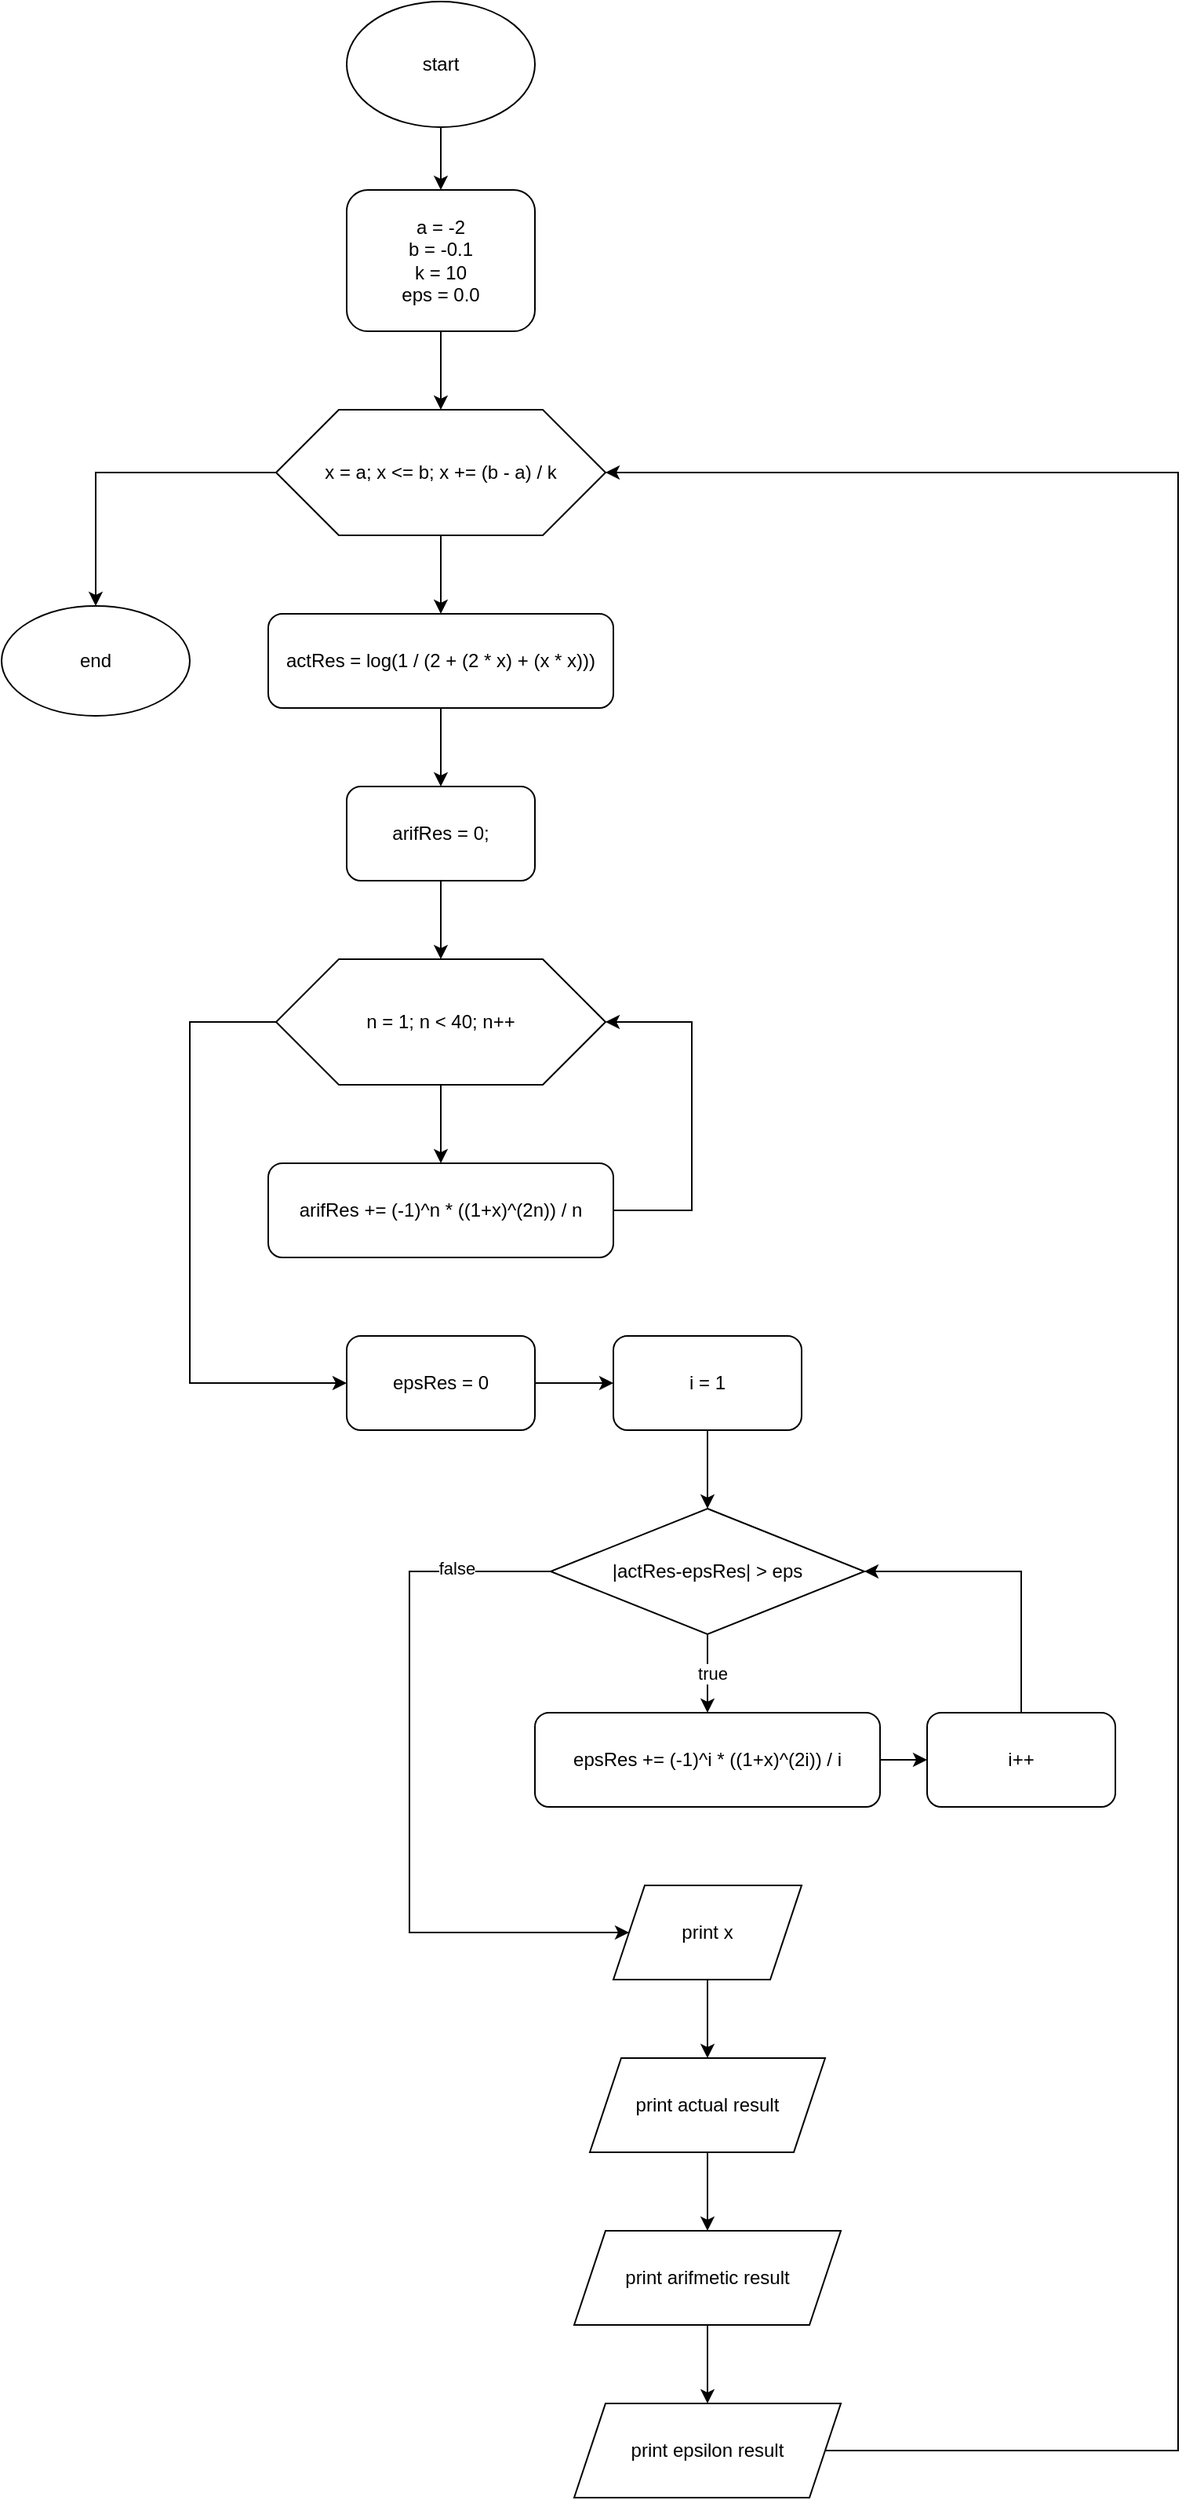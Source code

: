 <mxfile version="24.7.17">
  <diagram name="Page-1" id="6ZL5nYawTV1ZcEj9YXQn">
    <mxGraphModel dx="1222" dy="811" grid="1" gridSize="10" guides="1" tooltips="1" connect="1" arrows="1" fold="1" page="1" pageScale="1" pageWidth="850" pageHeight="1100" math="0" shadow="0">
      <root>
        <mxCell id="0" />
        <mxCell id="1" parent="0" />
        <mxCell id="0MddoHVErleE_BSECKgU-5" style="edgeStyle=orthogonalEdgeStyle;rounded=0;orthogonalLoop=1;jettySize=auto;html=1;entryX=0.5;entryY=0;entryDx=0;entryDy=0;" parent="1" source="0MddoHVErleE_BSECKgU-1" target="0MddoHVErleE_BSECKgU-2" edge="1">
          <mxGeometry relative="1" as="geometry" />
        </mxCell>
        <mxCell id="0MddoHVErleE_BSECKgU-1" value="start" style="ellipse;whiteSpace=wrap;html=1;" parent="1" vertex="1">
          <mxGeometry x="260" y="40" width="120" height="80" as="geometry" />
        </mxCell>
        <mxCell id="0MddoHVErleE_BSECKgU-20" style="edgeStyle=orthogonalEdgeStyle;rounded=0;orthogonalLoop=1;jettySize=auto;html=1;entryX=0.5;entryY=0;entryDx=0;entryDy=0;" parent="1" source="0MddoHVErleE_BSECKgU-2" target="0MddoHVErleE_BSECKgU-18" edge="1">
          <mxGeometry relative="1" as="geometry" />
        </mxCell>
        <mxCell id="0MddoHVErleE_BSECKgU-2" value="&lt;div&gt;a = -2&lt;/div&gt;&lt;div&gt;b = -0.1&lt;/div&gt;&lt;div&gt;k = 10&lt;/div&gt;eps = 0.0" style="rounded=1;whiteSpace=wrap;html=1;" parent="1" vertex="1">
          <mxGeometry x="260" y="160" width="120" height="90" as="geometry" />
        </mxCell>
        <mxCell id="0MddoHVErleE_BSECKgU-22" style="edgeStyle=orthogonalEdgeStyle;rounded=0;orthogonalLoop=1;jettySize=auto;html=1;" parent="1" source="0MddoHVErleE_BSECKgU-18" target="0MddoHVErleE_BSECKgU-21" edge="1">
          <mxGeometry relative="1" as="geometry" />
        </mxCell>
        <mxCell id="0MddoHVErleE_BSECKgU-51" style="edgeStyle=orthogonalEdgeStyle;rounded=0;orthogonalLoop=1;jettySize=auto;html=1;exitX=0;exitY=0.5;exitDx=0;exitDy=0;" parent="1" source="0MddoHVErleE_BSECKgU-18" target="0MddoHVErleE_BSECKgU-47" edge="1">
          <mxGeometry relative="1" as="geometry" />
        </mxCell>
        <mxCell id="0MddoHVErleE_BSECKgU-18" value="x = a; x &amp;lt;= b; x += (b - a) / k" style="shape=hexagon;perimeter=hexagonPerimeter2;whiteSpace=wrap;html=1;fixedSize=1;size=40;" parent="1" vertex="1">
          <mxGeometry x="215" y="300" width="210" height="80" as="geometry" />
        </mxCell>
        <mxCell id="0MddoHVErleE_BSECKgU-24" style="edgeStyle=orthogonalEdgeStyle;rounded=0;orthogonalLoop=1;jettySize=auto;html=1;entryX=0.5;entryY=0;entryDx=0;entryDy=0;" parent="1" source="0MddoHVErleE_BSECKgU-21" target="0MddoHVErleE_BSECKgU-23" edge="1">
          <mxGeometry relative="1" as="geometry" />
        </mxCell>
        <mxCell id="0MddoHVErleE_BSECKgU-21" value="actRes = log(1 / (2 + (2 * x) + (x * x)))" style="rounded=1;whiteSpace=wrap;html=1;" parent="1" vertex="1">
          <mxGeometry x="210" y="430" width="220" height="60" as="geometry" />
        </mxCell>
        <mxCell id="0MddoHVErleE_BSECKgU-26" style="edgeStyle=orthogonalEdgeStyle;rounded=0;orthogonalLoop=1;jettySize=auto;html=1;entryX=0.5;entryY=0;entryDx=0;entryDy=0;" parent="1" source="0MddoHVErleE_BSECKgU-23" target="0MddoHVErleE_BSECKgU-25" edge="1">
          <mxGeometry relative="1" as="geometry" />
        </mxCell>
        <mxCell id="0MddoHVErleE_BSECKgU-23" value="arifRes = 0;" style="rounded=1;whiteSpace=wrap;html=1;" parent="1" vertex="1">
          <mxGeometry x="260" y="540" width="120" height="60" as="geometry" />
        </mxCell>
        <mxCell id="0MddoHVErleE_BSECKgU-28" style="edgeStyle=orthogonalEdgeStyle;rounded=0;orthogonalLoop=1;jettySize=auto;html=1;entryX=0.5;entryY=0;entryDx=0;entryDy=0;" parent="1" source="0MddoHVErleE_BSECKgU-25" target="0MddoHVErleE_BSECKgU-27" edge="1">
          <mxGeometry relative="1" as="geometry" />
        </mxCell>
        <mxCell id="0MddoHVErleE_BSECKgU-31" style="edgeStyle=orthogonalEdgeStyle;rounded=0;orthogonalLoop=1;jettySize=auto;html=1;exitX=0;exitY=0.5;exitDx=0;exitDy=0;entryX=0;entryY=0.5;entryDx=0;entryDy=0;" parent="1" source="0MddoHVErleE_BSECKgU-25" target="0MddoHVErleE_BSECKgU-30" edge="1">
          <mxGeometry relative="1" as="geometry">
            <Array as="points">
              <mxPoint x="160" y="690" />
              <mxPoint x="160" y="920" />
            </Array>
          </mxGeometry>
        </mxCell>
        <mxCell id="0MddoHVErleE_BSECKgU-25" value="n = 1; n &amp;lt; 40; n++" style="shape=hexagon;perimeter=hexagonPerimeter2;whiteSpace=wrap;html=1;fixedSize=1;size=40;" parent="1" vertex="1">
          <mxGeometry x="215" y="650" width="210" height="80" as="geometry" />
        </mxCell>
        <mxCell id="0MddoHVErleE_BSECKgU-29" style="edgeStyle=orthogonalEdgeStyle;rounded=0;orthogonalLoop=1;jettySize=auto;html=1;entryX=1;entryY=0.5;entryDx=0;entryDy=0;" parent="1" source="0MddoHVErleE_BSECKgU-27" target="0MddoHVErleE_BSECKgU-25" edge="1">
          <mxGeometry relative="1" as="geometry">
            <Array as="points">
              <mxPoint x="480" y="810" />
              <mxPoint x="480" y="690" />
            </Array>
          </mxGeometry>
        </mxCell>
        <mxCell id="0MddoHVErleE_BSECKgU-27" value="arifRes += (-1)^n * ((1+x)^(2n)) / n" style="rounded=1;whiteSpace=wrap;html=1;" parent="1" vertex="1">
          <mxGeometry x="210" y="780" width="220" height="60" as="geometry" />
        </mxCell>
        <mxCell id="0MddoHVErleE_BSECKgU-33" style="edgeStyle=orthogonalEdgeStyle;rounded=0;orthogonalLoop=1;jettySize=auto;html=1;exitX=1;exitY=0.5;exitDx=0;exitDy=0;entryX=0;entryY=0.5;entryDx=0;entryDy=0;" parent="1" source="0MddoHVErleE_BSECKgU-30" target="0MddoHVErleE_BSECKgU-32" edge="1">
          <mxGeometry relative="1" as="geometry" />
        </mxCell>
        <mxCell id="0MddoHVErleE_BSECKgU-30" value="epsRes = 0" style="rounded=1;whiteSpace=wrap;html=1;" parent="1" vertex="1">
          <mxGeometry x="260" y="890" width="120" height="60" as="geometry" />
        </mxCell>
        <mxCell id="0MddoHVErleE_BSECKgU-35" style="edgeStyle=orthogonalEdgeStyle;rounded=0;orthogonalLoop=1;jettySize=auto;html=1;entryX=0.5;entryY=0;entryDx=0;entryDy=0;" parent="1" source="0MddoHVErleE_BSECKgU-32" target="0MddoHVErleE_BSECKgU-34" edge="1">
          <mxGeometry relative="1" as="geometry" />
        </mxCell>
        <mxCell id="0MddoHVErleE_BSECKgU-32" value="i = 1" style="rounded=1;whiteSpace=wrap;html=1;" parent="1" vertex="1">
          <mxGeometry x="430" y="890" width="120" height="60" as="geometry" />
        </mxCell>
        <mxCell id="0MddoHVErleE_BSECKgU-38" style="edgeStyle=orthogonalEdgeStyle;rounded=0;orthogonalLoop=1;jettySize=auto;html=1;entryX=0.5;entryY=0;entryDx=0;entryDy=0;" parent="1" source="0MddoHVErleE_BSECKgU-34" target="0MddoHVErleE_BSECKgU-37" edge="1">
          <mxGeometry relative="1" as="geometry" />
        </mxCell>
        <mxCell id="skM1-lbp5DHQr2buoVJP-3" value="true" style="edgeLabel;html=1;align=center;verticalAlign=middle;resizable=0;points=[];" vertex="1" connectable="0" parent="0MddoHVErleE_BSECKgU-38">
          <mxGeometry y="3" relative="1" as="geometry">
            <mxPoint as="offset" />
          </mxGeometry>
        </mxCell>
        <mxCell id="skM1-lbp5DHQr2buoVJP-2" style="edgeStyle=orthogonalEdgeStyle;rounded=0;orthogonalLoop=1;jettySize=auto;html=1;entryX=0;entryY=0.5;entryDx=0;entryDy=0;" edge="1" parent="1" source="0MddoHVErleE_BSECKgU-34" target="0MddoHVErleE_BSECKgU-39">
          <mxGeometry relative="1" as="geometry">
            <Array as="points">
              <mxPoint x="300" y="1040" />
              <mxPoint x="300" y="1270" />
            </Array>
          </mxGeometry>
        </mxCell>
        <mxCell id="skM1-lbp5DHQr2buoVJP-4" value="false" style="edgeLabel;html=1;align=center;verticalAlign=middle;resizable=0;points=[];" vertex="1" connectable="0" parent="skM1-lbp5DHQr2buoVJP-2">
          <mxGeometry x="-0.739" y="-2" relative="1" as="geometry">
            <mxPoint as="offset" />
          </mxGeometry>
        </mxCell>
        <mxCell id="0MddoHVErleE_BSECKgU-34" value="|actRes-epsRes| &amp;gt; eps" style="rhombus;whiteSpace=wrap;html=1;" parent="1" vertex="1">
          <mxGeometry x="390" y="1000" width="200" height="80" as="geometry" />
        </mxCell>
        <mxCell id="skM1-lbp5DHQr2buoVJP-7" style="edgeStyle=orthogonalEdgeStyle;rounded=0;orthogonalLoop=1;jettySize=auto;html=1;exitX=1;exitY=0.5;exitDx=0;exitDy=0;entryX=0;entryY=0.5;entryDx=0;entryDy=0;" edge="1" parent="1" source="0MddoHVErleE_BSECKgU-37" target="skM1-lbp5DHQr2buoVJP-5">
          <mxGeometry relative="1" as="geometry" />
        </mxCell>
        <mxCell id="0MddoHVErleE_BSECKgU-37" value="epsRes += (-1)^i * ((1+x)^(2i)) / i" style="rounded=1;whiteSpace=wrap;html=1;" parent="1" vertex="1">
          <mxGeometry x="380" y="1130" width="220" height="60" as="geometry" />
        </mxCell>
        <mxCell id="0MddoHVErleE_BSECKgU-44" style="edgeStyle=orthogonalEdgeStyle;rounded=0;orthogonalLoop=1;jettySize=auto;html=1;entryX=0.5;entryY=0;entryDx=0;entryDy=0;" parent="1" source="0MddoHVErleE_BSECKgU-39" target="0MddoHVErleE_BSECKgU-40" edge="1">
          <mxGeometry relative="1" as="geometry" />
        </mxCell>
        <mxCell id="0MddoHVErleE_BSECKgU-39" value="print x" style="shape=parallelogram;perimeter=parallelogramPerimeter;whiteSpace=wrap;html=1;fixedSize=1;" parent="1" vertex="1">
          <mxGeometry x="430" y="1240" width="120" height="60" as="geometry" />
        </mxCell>
        <mxCell id="0MddoHVErleE_BSECKgU-45" style="edgeStyle=orthogonalEdgeStyle;rounded=0;orthogonalLoop=1;jettySize=auto;html=1;entryX=0.5;entryY=0;entryDx=0;entryDy=0;" parent="1" source="0MddoHVErleE_BSECKgU-40" target="0MddoHVErleE_BSECKgU-41" edge="1">
          <mxGeometry relative="1" as="geometry" />
        </mxCell>
        <mxCell id="0MddoHVErleE_BSECKgU-40" value="print actual result" style="shape=parallelogram;perimeter=parallelogramPerimeter;whiteSpace=wrap;html=1;fixedSize=1;" parent="1" vertex="1">
          <mxGeometry x="415" y="1350" width="150" height="60" as="geometry" />
        </mxCell>
        <mxCell id="0MddoHVErleE_BSECKgU-46" style="edgeStyle=orthogonalEdgeStyle;rounded=0;orthogonalLoop=1;jettySize=auto;html=1;exitX=0.5;exitY=1;exitDx=0;exitDy=0;entryX=0.5;entryY=0;entryDx=0;entryDy=0;" parent="1" source="0MddoHVErleE_BSECKgU-41" target="0MddoHVErleE_BSECKgU-42" edge="1">
          <mxGeometry relative="1" as="geometry" />
        </mxCell>
        <mxCell id="0MddoHVErleE_BSECKgU-41" value="print arifmetic result" style="shape=parallelogram;perimeter=parallelogramPerimeter;whiteSpace=wrap;html=1;fixedSize=1;" parent="1" vertex="1">
          <mxGeometry x="405" y="1460" width="170" height="60" as="geometry" />
        </mxCell>
        <mxCell id="0MddoHVErleE_BSECKgU-49" style="edgeStyle=orthogonalEdgeStyle;rounded=0;orthogonalLoop=1;jettySize=auto;html=1;exitX=1;exitY=0.5;exitDx=0;exitDy=0;entryX=1;entryY=0.5;entryDx=0;entryDy=0;" parent="1" source="0MddoHVErleE_BSECKgU-42" target="0MddoHVErleE_BSECKgU-18" edge="1">
          <mxGeometry relative="1" as="geometry">
            <mxPoint x="630" y="650" as="targetPoint" />
            <Array as="points">
              <mxPoint x="790" y="1600" />
              <mxPoint x="790" y="340" />
            </Array>
          </mxGeometry>
        </mxCell>
        <mxCell id="0MddoHVErleE_BSECKgU-42" value="print epsilon result" style="shape=parallelogram;perimeter=parallelogramPerimeter;whiteSpace=wrap;html=1;fixedSize=1;" parent="1" vertex="1">
          <mxGeometry x="405" y="1570" width="170" height="60" as="geometry" />
        </mxCell>
        <mxCell id="0MddoHVErleE_BSECKgU-47" value="end" style="ellipse;whiteSpace=wrap;html=1;" parent="1" vertex="1">
          <mxGeometry x="40" y="425" width="120" height="70" as="geometry" />
        </mxCell>
        <mxCell id="skM1-lbp5DHQr2buoVJP-6" style="edgeStyle=orthogonalEdgeStyle;rounded=0;orthogonalLoop=1;jettySize=auto;html=1;entryX=1;entryY=0.5;entryDx=0;entryDy=0;" edge="1" parent="1" source="skM1-lbp5DHQr2buoVJP-5" target="0MddoHVErleE_BSECKgU-34">
          <mxGeometry relative="1" as="geometry">
            <Array as="points">
              <mxPoint x="690" y="1040" />
            </Array>
          </mxGeometry>
        </mxCell>
        <mxCell id="skM1-lbp5DHQr2buoVJP-5" value="i++" style="rounded=1;whiteSpace=wrap;html=1;" vertex="1" parent="1">
          <mxGeometry x="630" y="1130" width="120" height="60" as="geometry" />
        </mxCell>
      </root>
    </mxGraphModel>
  </diagram>
</mxfile>
